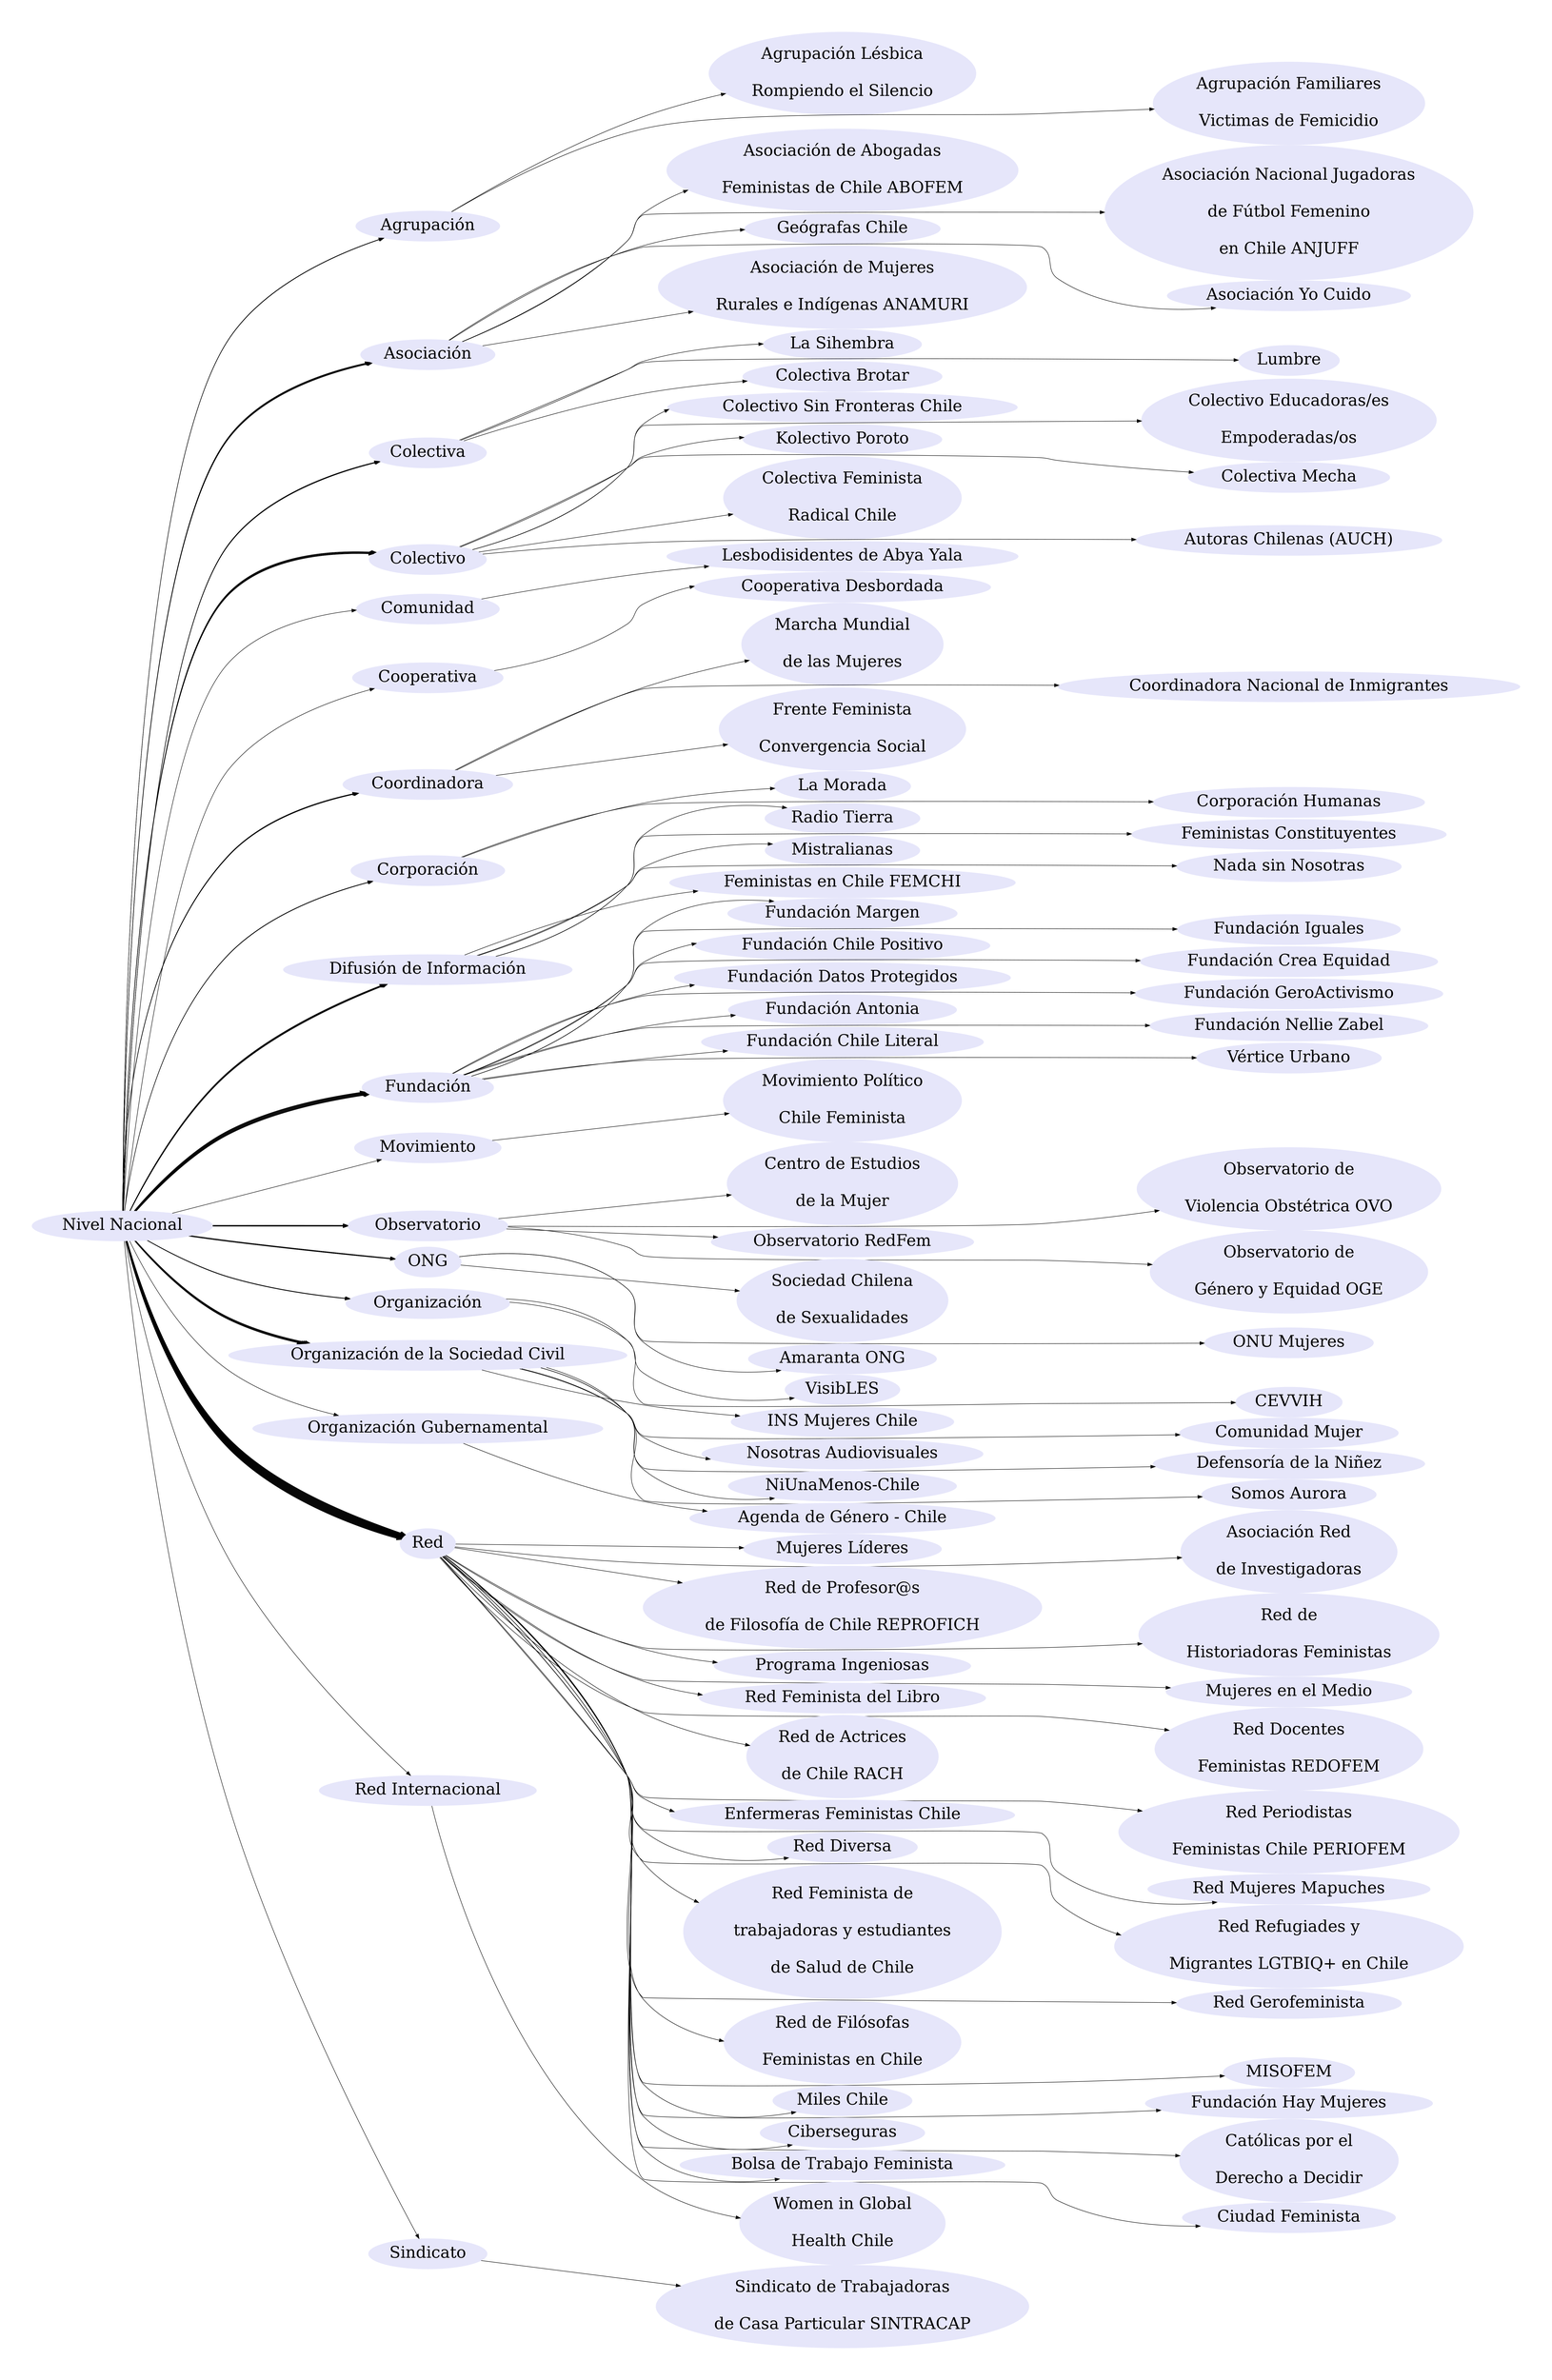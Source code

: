 digraph {
	graph [K=4,
		nodesep=0,
		overlap=false,
		pad=1,
		rankdir=LR,
		repulsiveforce=1
	];
	node [color=lavender,
		fontsize=36,
		style=filled
	];
	"Nivel Nacional" -> Agrupación;
	"Nivel Nacional" -> Agrupación;
	"Nivel Nacional" -> Asociación;
	"Nivel Nacional" -> Asociación;
	"Nivel Nacional" -> Asociación;
	"Nivel Nacional" -> Asociación;
	"Nivel Nacional" -> Asociación;
	"Nivel Nacional" -> Colectiva;
	"Nivel Nacional" -> Colectiva;
	"Nivel Nacional" -> Colectiva;
	"Nivel Nacional" -> Colectivo;
	"Nivel Nacional" -> Colectivo;
	"Nivel Nacional" -> Colectivo;
	"Nivel Nacional" -> Colectivo;
	"Nivel Nacional" -> Colectivo;
	"Nivel Nacional" -> Colectivo;
	"Nivel Nacional" -> Comunidad;
	"Nivel Nacional" -> Cooperativa;
	"Nivel Nacional" -> Coordinadora;
	"Nivel Nacional" -> Coordinadora;
	"Nivel Nacional" -> Coordinadora;
	"Nivel Nacional" -> Corporación;
	"Nivel Nacional" -> Corporación;
	"Nivel Nacional" -> "Difusión de Información";
	"Nivel Nacional" -> "Difusión de Información";
	"Nivel Nacional" -> "Difusión de Información";
	"Nivel Nacional" -> "Difusión de Información";
	"Nivel Nacional" -> "Difusión de Información";
	"Nivel Nacional" -> Fundación;
	"Nivel Nacional" -> Fundación;
	"Nivel Nacional" -> Fundación;
	"Nivel Nacional" -> Fundación;
	"Nivel Nacional" -> Fundación;
	"Nivel Nacional" -> Fundación;
	"Nivel Nacional" -> Fundación;
	"Nivel Nacional" -> Fundación;
	"Nivel Nacional" -> Fundación;
	"Nivel Nacional" -> Fundación;
	"Nivel Nacional" -> Movimiento;
	"Nivel Nacional" -> Observatorio;
	"Nivel Nacional" -> Observatorio;
	"Nivel Nacional" -> Observatorio;
	"Nivel Nacional" -> Observatorio;
	"Nivel Nacional" -> ONG;
	"Nivel Nacional" -> ONG;
	"Nivel Nacional" -> ONG;
	"Nivel Nacional" -> Organización;
	"Nivel Nacional" -> Organización;
	"Nivel Nacional" -> "Organización de la Sociedad Civil";
	"Nivel Nacional" -> "Organización de la Sociedad Civil";
	"Nivel Nacional" -> "Organización de la Sociedad Civil";
	"Nivel Nacional" -> "Organización de la Sociedad Civil";
	"Nivel Nacional" -> "Organización de la Sociedad Civil";
	"Nivel Nacional" -> "Organización de la Sociedad Civil";
	"Nivel Nacional" -> "Organización Gubernamental";
	"Nivel Nacional" -> Red;
	"Nivel Nacional" -> Red;
	"Nivel Nacional" -> Red;
	"Nivel Nacional" -> Red;
	"Nivel Nacional" -> Red;
	"Nivel Nacional" -> Red;
	"Nivel Nacional" -> Red;
	"Nivel Nacional" -> Red;
	"Nivel Nacional" -> Red;
	"Nivel Nacional" -> Red;
	"Nivel Nacional" -> Red;
	"Nivel Nacional" -> Red;
	"Nivel Nacional" -> Red;
	"Nivel Nacional" -> Red;
	"Nivel Nacional" -> Red;
	"Nivel Nacional" -> Red;
	"Nivel Nacional" -> Red;
	"Nivel Nacional" -> Red;
	"Nivel Nacional" -> Red;
	"Nivel Nacional" -> Red;
	"Nivel Nacional" -> Red;
	"Nivel Nacional" -> Red;
	"Nivel Nacional" -> Red;
	"Nivel Nacional" -> Red;
	"Nivel Nacional" -> "Red Internacional";
	"Nivel Nacional" -> Sindicato;
	Agrupación -> "Agrupación Lésbica
Rompiendo el Silencio"	[minlen=1];
	Agrupación -> "Agrupación Familiares
Victimas de Femicidio"	[minlen=2];
	Asociación -> "Asociación de Abogadas
Feministas de Chile ABOFEM"	[minlen=1];
	Asociación -> "Asociación Nacional Jugadoras
de Fútbol Femenino
en Chile ANJUFF"	[minlen=2];
	Asociación -> "Geógrafas Chile"	[minlen=1];
	Asociación -> "Asociación Yo Cuido"	[minlen=2];
	Asociación -> "Asociación de Mujeres
Rurales e Indígenas ANAMURI"	[minlen=1];
	Colectiva -> "La Sihembra"	[minlen=1];
	Colectiva -> Lumbre	[minlen=2];
	Colectiva -> "Colectiva Brotar"	[minlen=1];
	Colectivo -> "Colectivo Sin Fronteras Chile"	[minlen=1];
	Colectivo -> "Colectivo Educadoras/es
Empoderadas/os"	[minlen=2];
	Colectivo -> "Kolectivo Poroto"	[minlen=1];
	Colectivo -> "Colectiva Mecha"	[minlen=2];
	Colectivo -> "Colectiva Feminista
Radical Chile"	[minlen=1];
	Colectivo -> "Autoras Chilenas (AUCH)"	[minlen=2];
	Comunidad -> "Lesbodisidentes de Abya Yala"	[minlen=1];
	Cooperativa -> "Cooperativa Desbordada"	[minlen=1];
	Coordinadora -> "Marcha Mundial
de las Mujeres"	[minlen=1];
	Coordinadora -> "Coordinadora Nacional de Inmigrantes"	[minlen=2];
	Coordinadora -> "Frente Feminista
Convergencia Social"	[minlen=1];
	Corporación -> "La Morada"	[minlen=1];
	Corporación -> "Corporación Humanas"	[minlen=2];
	"Difusión de Información" -> "Radio Tierra"	[minlen=1];
	"Difusión de Información" -> "Feministas Constituyentes"	[minlen=2];
	"Difusión de Información" -> Mistralianas	[minlen=1];
	"Difusión de Información" -> "Nada sin Nosotras"	[minlen=2];
	"Difusión de Información" -> "Feministas en Chile FEMCHI"	[minlen=1];
	Fundación -> "Fundación Margen"	[minlen=1];
	Fundación -> "Fundación Iguales"	[minlen=2];
	Fundación -> "Fundación Chile Positivo"	[minlen=1];
	Fundación -> "Fundación Crea Equidad"	[minlen=2];
	Fundación -> "Fundación Datos Protegidos"	[minlen=1];
	Fundación -> "Fundación GeroActivismo"	[minlen=2];
	Fundación -> "Fundación Antonia"	[minlen=1];
	Fundación -> "Fundación Nellie Zabel"	[minlen=2];
	Fundación -> "Fundación Chile Literal"	[minlen=1];
	Fundación -> "Vértice Urbano"	[minlen=2];
	Movimiento -> "Movimiento Político
Chile Feminista"	[minlen=1];
	Observatorio -> "Centro de Estudios
de la Mujer"	[minlen=1];
	Observatorio -> "Observatorio de
Violencia Obstétrica OVO"	[minlen=2];
	Observatorio -> "Observatorio RedFem"	[minlen=1];
	Observatorio -> "Observatorio de
Género y Equidad OGE"	[minlen=2];
	ONG -> "Sociedad Chilena
de Sexualidades"	[minlen=1];
	ONG -> "ONU Mujeres"	[minlen=2];
	ONG -> "Amaranta ONG"	[minlen=1];
	Organización -> VisibLES	[minlen=1];
	Organización -> CEVVIH	[minlen=2];
	"Organización de la Sociedad Civil" -> "INS Mujeres Chile"	[minlen=1];
	"Organización de la Sociedad Civil" -> "Comunidad Mujer"	[minlen=2];
	"Organización de la Sociedad Civil" -> "Nosotras Audiovisuales"	[minlen=1];
	"Organización de la Sociedad Civil" -> "Defensoría de la Niñez"	[minlen=2];
	"Organización de la Sociedad Civil" -> "NiUnaMenos-Chile"	[minlen=1];
	"Organización de la Sociedad Civil" -> "Somos Aurora"	[minlen=2];
	"Organización Gubernamental" -> "Agenda de Género - Chile"	[minlen=1];
	Red -> "Mujeres Líderes"	[minlen=1];
	Red -> "Asociación Red
de Investigadoras"	[minlen=2];
	Red -> "Red de Profesor@s
de Filosofía de Chile REPROFICH"	[minlen=1];
	Red -> "Red de
Historiadoras Feministas"	[minlen=2];
	Red -> "Programa Ingeniosas"	[minlen=1];
	Red -> "Mujeres en el Medio"	[minlen=2];
	Red -> "Red Feminista del Libro"	[minlen=1];
	Red -> "Red Docentes
Feministas REDOFEM"	[minlen=2];
	Red -> "Red de Actrices
de Chile RACH"	[minlen=1];
	Red -> "Red Periodistas
Feministas Chile PERIOFEM"	[minlen=2];
	Red -> "Enfermeras Feministas Chile"	[minlen=1];
	Red -> "Red Mujeres Mapuches"	[minlen=2];
	Red -> "Red Diversa"	[minlen=1];
	Red -> "Red Refugiades y
Migrantes LGTBIQ+ en Chile"	[minlen=2];
	Red -> "Red Feminista de
trabajadoras y estudiantes
de Salud de Chile"	[minlen=1];
	Red -> "Red Gerofeminista"	[minlen=2];
	Red -> "Red de Filósofas
Feministas en Chile"	[minlen=1];
	Red -> MISOFEM	[minlen=2];
	Red -> "Miles Chile"	[minlen=1];
	Red -> "Fundación Hay Mujeres"	[minlen=2];
	Red -> Ciberseguras	[minlen=1];
	Red -> "Católicas por el
Derecho a Decidir"	[minlen=2];
	Red -> "Bolsa de Trabajo Feminista"	[minlen=1];
	Red -> "Ciudad Feminista"	[minlen=2];
	"Red Internacional" -> "Women in Global
Health Chile"	[minlen=1];
	Sindicato -> "Sindicato de Trabajadoras
de Casa Particular SINTRACAP"	[minlen=1];
}
